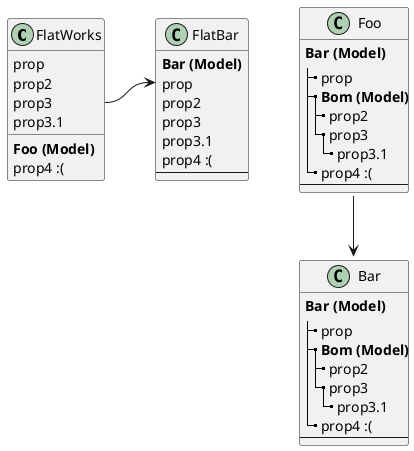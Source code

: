 {
  "sha1": "jz41tx8izkjnbnkluuusdatkydxjbaw",
  "insertion": {
    "when": "2024-06-03T18:59:32.395Z",
    "url": "https://forum.plantuml.net/16039/error-when-using-indented-elements-as-ports",
    "user": "plantuml@gmail.com"
  }
}
@startuml
class FlatWorks {
**Foo (Model)**
prop
prop2
prop3
prop3.1
prop4 :(
}

class FlatBar {
**Bar (Model)**
prop
prop2
prop3
prop3.1
prop4 :(
--
}

FlatWorks::prop3 -r-> FlatBar::prop



' This doesn't work

class Foo {
**Bar (Model)**
|_ prop
|_ **Bom (Model)**
  |_ prop2
  |_ prop3
    |_ prop3.1
|_ prop4 :(
--
}


class Bar {
**Bar (Model)**
|_ prop
|_ **Bom (Model)**
  |_ prop2
  |_ prop3
    |_ prop3.1
|_ prop4 :(
--
}

Foo::prop3 --> Bar::prop
@enduml

